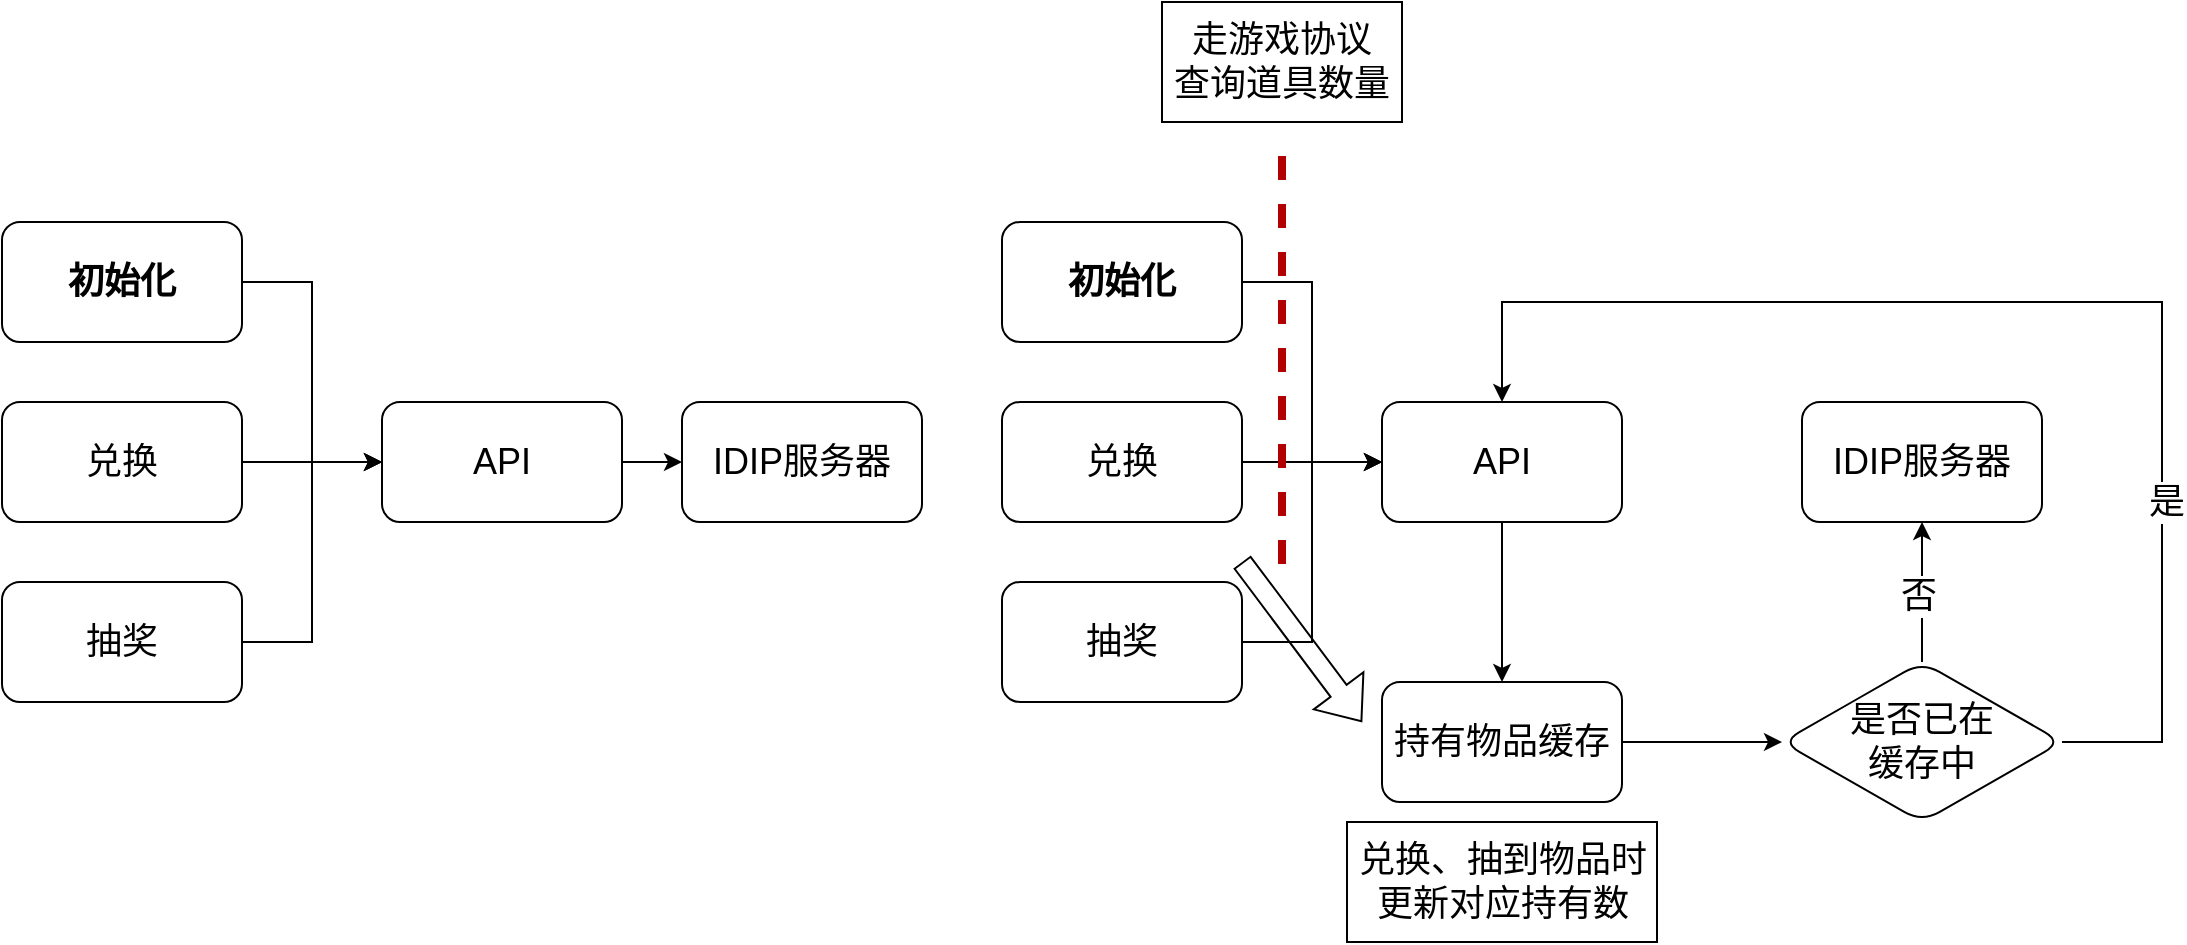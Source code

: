 <mxfile version="20.8.19" type="github">
  <diagram name="第 1 页" id="FJHFNjM4gexUHc76eIYy">
    <mxGraphModel dx="1026" dy="683" grid="1" gridSize="10" guides="1" tooltips="1" connect="1" arrows="1" fold="1" page="1" pageScale="1" pageWidth="827" pageHeight="1169" math="0" shadow="0">
      <root>
        <mxCell id="0" />
        <mxCell id="1" parent="0" />
        <mxCell id="3b2y6Ocs_cU4srnl9FrQ-9" style="edgeStyle=orthogonalEdgeStyle;rounded=0;orthogonalLoop=1;jettySize=auto;html=1;entryX=0;entryY=0.5;entryDx=0;entryDy=0;fontSize=18;" parent="1" source="3b2y6Ocs_cU4srnl9FrQ-3" target="3b2y6Ocs_cU4srnl9FrQ-7" edge="1">
          <mxGeometry relative="1" as="geometry" />
        </mxCell>
        <mxCell id="3b2y6Ocs_cU4srnl9FrQ-3" value="初始化" style="rounded=1;whiteSpace=wrap;html=1;fontSize=18;fontStyle=1" parent="1" vertex="1">
          <mxGeometry x="40" y="240" width="120" height="60" as="geometry" />
        </mxCell>
        <mxCell id="3b2y6Ocs_cU4srnl9FrQ-10" value="" style="edgeStyle=orthogonalEdgeStyle;rounded=0;orthogonalLoop=1;jettySize=auto;html=1;fontSize=18;" parent="1" source="3b2y6Ocs_cU4srnl9FrQ-4" target="3b2y6Ocs_cU4srnl9FrQ-7" edge="1">
          <mxGeometry relative="1" as="geometry" />
        </mxCell>
        <mxCell id="3b2y6Ocs_cU4srnl9FrQ-4" value="兑换" style="rounded=1;whiteSpace=wrap;html=1;fontSize=18;" parent="1" vertex="1">
          <mxGeometry x="40" y="330" width="120" height="60" as="geometry" />
        </mxCell>
        <mxCell id="3b2y6Ocs_cU4srnl9FrQ-11" style="edgeStyle=orthogonalEdgeStyle;rounded=0;orthogonalLoop=1;jettySize=auto;html=1;entryX=0;entryY=0.5;entryDx=0;entryDy=0;fontSize=18;" parent="1" source="3b2y6Ocs_cU4srnl9FrQ-5" target="3b2y6Ocs_cU4srnl9FrQ-7" edge="1">
          <mxGeometry relative="1" as="geometry" />
        </mxCell>
        <mxCell id="3b2y6Ocs_cU4srnl9FrQ-5" value="抽奖" style="rounded=1;whiteSpace=wrap;html=1;fontSize=18;" parent="1" vertex="1">
          <mxGeometry x="40" y="420" width="120" height="60" as="geometry" />
        </mxCell>
        <mxCell id="3b2y6Ocs_cU4srnl9FrQ-13" value="" style="edgeStyle=orthogonalEdgeStyle;rounded=0;orthogonalLoop=1;jettySize=auto;html=1;fontSize=18;" parent="1" source="3b2y6Ocs_cU4srnl9FrQ-7" target="3b2y6Ocs_cU4srnl9FrQ-12" edge="1">
          <mxGeometry relative="1" as="geometry" />
        </mxCell>
        <mxCell id="3b2y6Ocs_cU4srnl9FrQ-7" value="API" style="rounded=1;whiteSpace=wrap;html=1;fontSize=18;" parent="1" vertex="1">
          <mxGeometry x="230" y="330" width="120" height="60" as="geometry" />
        </mxCell>
        <mxCell id="3b2y6Ocs_cU4srnl9FrQ-12" value="IDIP服务器" style="rounded=1;whiteSpace=wrap;html=1;fontSize=18;" parent="1" vertex="1">
          <mxGeometry x="380" y="330" width="120" height="60" as="geometry" />
        </mxCell>
        <mxCell id="3b2y6Ocs_cU4srnl9FrQ-14" style="edgeStyle=orthogonalEdgeStyle;rounded=0;orthogonalLoop=1;jettySize=auto;html=1;entryX=0;entryY=0.5;entryDx=0;entryDy=0;fontSize=18;shadow=0;" parent="1" source="3b2y6Ocs_cU4srnl9FrQ-15" target="3b2y6Ocs_cU4srnl9FrQ-21" edge="1">
          <mxGeometry relative="1" as="geometry" />
        </mxCell>
        <mxCell id="3b2y6Ocs_cU4srnl9FrQ-15" value="初始化" style="rounded=1;whiteSpace=wrap;html=1;fontSize=18;fontStyle=1" parent="1" vertex="1">
          <mxGeometry x="540" y="240" width="120" height="60" as="geometry" />
        </mxCell>
        <mxCell id="3b2y6Ocs_cU4srnl9FrQ-16" value="" style="edgeStyle=orthogonalEdgeStyle;rounded=0;orthogonalLoop=1;jettySize=auto;html=1;fontSize=18;" parent="1" source="3b2y6Ocs_cU4srnl9FrQ-17" target="3b2y6Ocs_cU4srnl9FrQ-21" edge="1">
          <mxGeometry relative="1" as="geometry" />
        </mxCell>
        <mxCell id="3b2y6Ocs_cU4srnl9FrQ-17" value="兑换" style="rounded=1;whiteSpace=wrap;html=1;fontSize=18;" parent="1" vertex="1">
          <mxGeometry x="540" y="330" width="120" height="60" as="geometry" />
        </mxCell>
        <mxCell id="3b2y6Ocs_cU4srnl9FrQ-18" style="edgeStyle=orthogonalEdgeStyle;rounded=0;orthogonalLoop=1;jettySize=auto;html=1;entryX=0;entryY=0.5;entryDx=0;entryDy=0;fontSize=18;" parent="1" source="3b2y6Ocs_cU4srnl9FrQ-19" target="3b2y6Ocs_cU4srnl9FrQ-21" edge="1">
          <mxGeometry relative="1" as="geometry" />
        </mxCell>
        <mxCell id="3b2y6Ocs_cU4srnl9FrQ-19" value="抽奖" style="rounded=1;whiteSpace=wrap;html=1;fontSize=18;" parent="1" vertex="1">
          <mxGeometry x="540" y="420" width="120" height="60" as="geometry" />
        </mxCell>
        <mxCell id="8gUnElc-2uLMVB2-1vvl-6" value="" style="edgeStyle=orthogonalEdgeStyle;rounded=0;orthogonalLoop=1;jettySize=auto;html=1;strokeWidth=1;fontSize=18;endSize=6;" edge="1" parent="1" source="3b2y6Ocs_cU4srnl9FrQ-21" target="8gUnElc-2uLMVB2-1vvl-3">
          <mxGeometry relative="1" as="geometry" />
        </mxCell>
        <mxCell id="3b2y6Ocs_cU4srnl9FrQ-21" value="API" style="rounded=1;whiteSpace=wrap;html=1;fontSize=18;" parent="1" vertex="1">
          <mxGeometry x="730" y="330" width="120" height="60" as="geometry" />
        </mxCell>
        <mxCell id="3b2y6Ocs_cU4srnl9FrQ-22" value="IDIP服务器" style="rounded=1;whiteSpace=wrap;html=1;fontSize=18;" parent="1" vertex="1">
          <mxGeometry x="940" y="330" width="120" height="60" as="geometry" />
        </mxCell>
        <mxCell id="8gUnElc-2uLMVB2-1vvl-1" value="" style="endArrow=none;dashed=1;html=1;rounded=0;fontStyle=1;strokeWidth=4;fillColor=#e51400;strokeColor=#B20000;" edge="1" parent="1">
          <mxGeometry width="50" height="50" relative="1" as="geometry">
            <mxPoint x="680" y="411" as="sourcePoint" />
            <mxPoint x="680" y="201" as="targetPoint" />
          </mxGeometry>
        </mxCell>
        <mxCell id="8gUnElc-2uLMVB2-1vvl-2" value="&lt;font style=&quot;font-size: 18px;&quot;&gt;走游戏协议&lt;br&gt;查询道具数量&lt;/font&gt;" style="rounded=0;whiteSpace=wrap;html=1;" vertex="1" parent="1">
          <mxGeometry x="620" y="130" width="120" height="60" as="geometry" />
        </mxCell>
        <mxCell id="8gUnElc-2uLMVB2-1vvl-8" value="" style="edgeStyle=orthogonalEdgeStyle;rounded=0;orthogonalLoop=1;jettySize=auto;html=1;strokeWidth=1;fontSize=18;endSize=6;" edge="1" parent="1" source="8gUnElc-2uLMVB2-1vvl-3" target="8gUnElc-2uLMVB2-1vvl-7">
          <mxGeometry relative="1" as="geometry" />
        </mxCell>
        <mxCell id="8gUnElc-2uLMVB2-1vvl-3" value="持有物品缓存" style="rounded=1;whiteSpace=wrap;html=1;fontSize=18;" vertex="1" parent="1">
          <mxGeometry x="730" y="470" width="120" height="60" as="geometry" />
        </mxCell>
        <mxCell id="8gUnElc-2uLMVB2-1vvl-9" value="" style="edgeStyle=orthogonalEdgeStyle;rounded=0;orthogonalLoop=1;jettySize=auto;html=1;strokeWidth=1;fontSize=18;endSize=6;" edge="1" parent="1" source="8gUnElc-2uLMVB2-1vvl-7" target="3b2y6Ocs_cU4srnl9FrQ-22">
          <mxGeometry relative="1" as="geometry" />
        </mxCell>
        <mxCell id="8gUnElc-2uLMVB2-1vvl-10" value="否" style="edgeLabel;html=1;align=center;verticalAlign=middle;resizable=0;points=[];fontSize=18;" vertex="1" connectable="0" parent="8gUnElc-2uLMVB2-1vvl-9">
          <mxGeometry x="-0.057" y="2" relative="1" as="geometry">
            <mxPoint as="offset" />
          </mxGeometry>
        </mxCell>
        <mxCell id="8gUnElc-2uLMVB2-1vvl-12" style="edgeStyle=orthogonalEdgeStyle;rounded=0;orthogonalLoop=1;jettySize=auto;html=1;entryX=0.5;entryY=0;entryDx=0;entryDy=0;strokeWidth=1;fontSize=18;endSize=6;" edge="1" parent="1" source="8gUnElc-2uLMVB2-1vvl-7" target="3b2y6Ocs_cU4srnl9FrQ-21">
          <mxGeometry relative="1" as="geometry">
            <Array as="points">
              <mxPoint x="1120" y="500" />
              <mxPoint x="1120" y="280" />
              <mxPoint x="790" y="280" />
            </Array>
          </mxGeometry>
        </mxCell>
        <mxCell id="8gUnElc-2uLMVB2-1vvl-13" value="是" style="edgeLabel;html=1;align=center;verticalAlign=middle;resizable=0;points=[];fontSize=18;" vertex="1" connectable="0" parent="8gUnElc-2uLMVB2-1vvl-12">
          <mxGeometry x="-0.477" y="-2" relative="1" as="geometry">
            <mxPoint as="offset" />
          </mxGeometry>
        </mxCell>
        <mxCell id="8gUnElc-2uLMVB2-1vvl-7" value="是否已在&lt;br&gt;缓存中" style="rhombus;whiteSpace=wrap;html=1;fontSize=18;rounded=1;" vertex="1" parent="1">
          <mxGeometry x="930" y="460" width="140" height="80" as="geometry" />
        </mxCell>
        <mxCell id="8gUnElc-2uLMVB2-1vvl-16" value="" style="shape=flexArrow;endArrow=classic;html=1;rounded=0;strokeWidth=1;fontSize=18;endSize=6;" edge="1" parent="1">
          <mxGeometry width="50" height="50" relative="1" as="geometry">
            <mxPoint x="660" y="410" as="sourcePoint" />
            <mxPoint x="720" y="490" as="targetPoint" />
          </mxGeometry>
        </mxCell>
        <mxCell id="8gUnElc-2uLMVB2-1vvl-18" value="兑换、抽到物品时&lt;br style=&quot;border-color: var(--border-color);&quot;&gt;&lt;span style=&quot;&quot;&gt;更新对应持有数&lt;/span&gt;" style="rounded=0;whiteSpace=wrap;html=1;fontSize=18;" vertex="1" parent="1">
          <mxGeometry x="712.5" y="540" width="155" height="60" as="geometry" />
        </mxCell>
      </root>
    </mxGraphModel>
  </diagram>
</mxfile>
